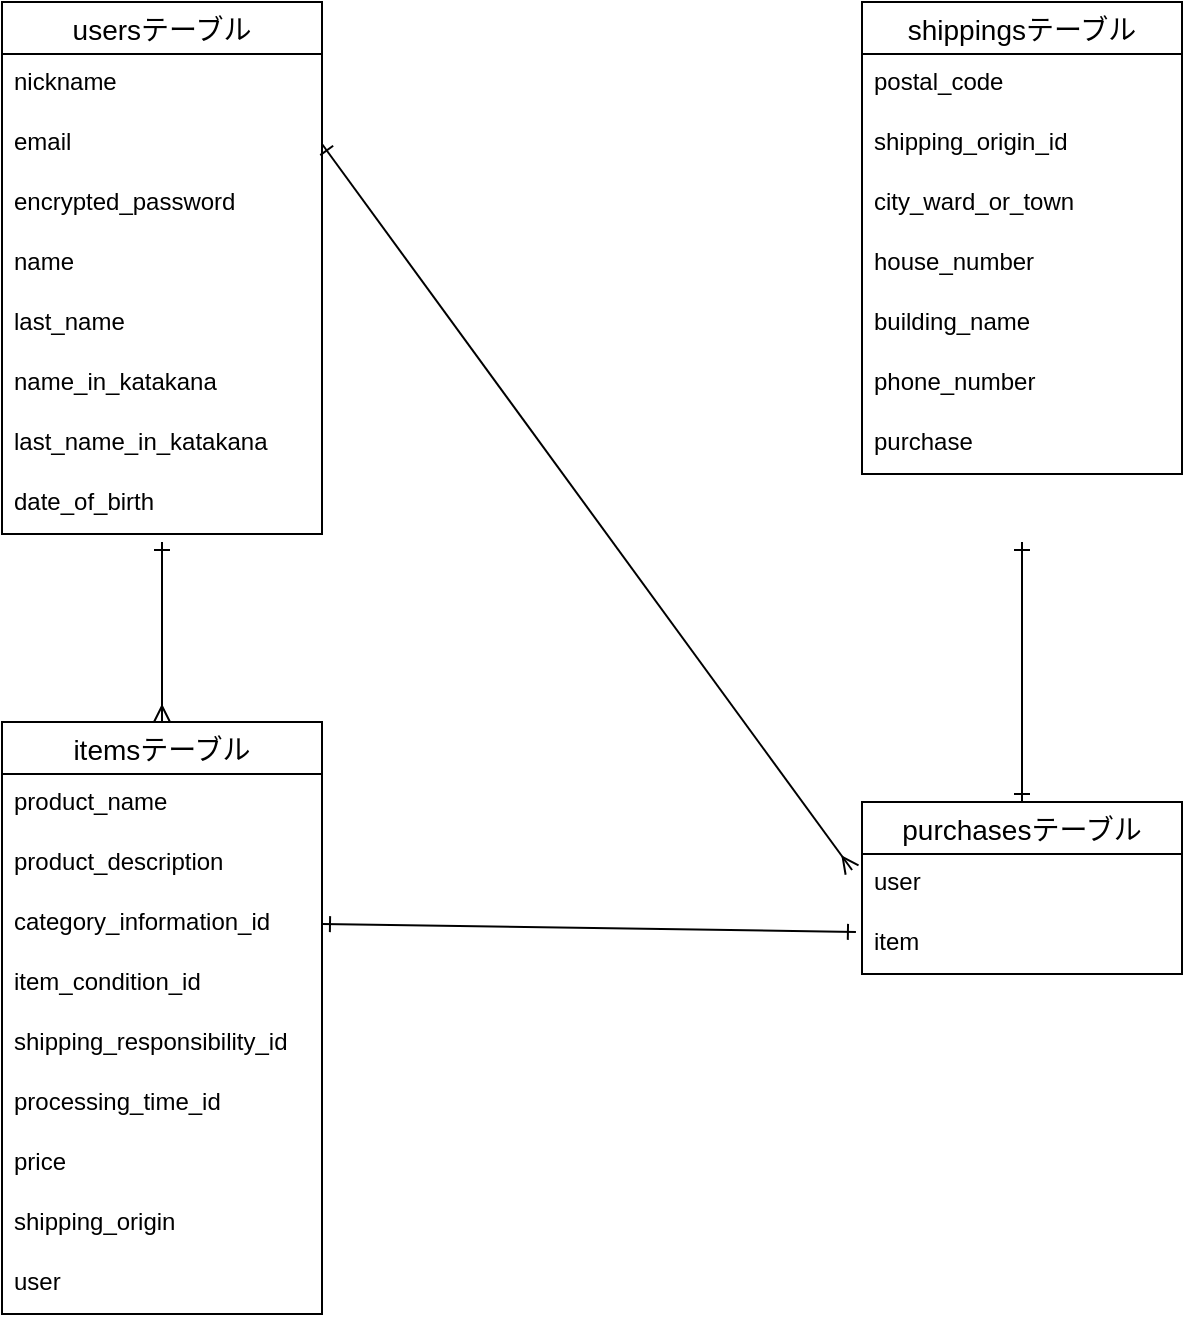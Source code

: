 <mxfile>
    <diagram id="ZI_aoH6oILmOSwa8IxNv" name="ページ1">
        <mxGraphModel dx="687" dy="682" grid="1" gridSize="10" guides="1" tooltips="1" connect="1" arrows="1" fold="1" page="1" pageScale="1" pageWidth="827" pageHeight="1169" math="0" shadow="0">
            <root>
                <mxCell id="0"/>
                <mxCell id="1" parent="0"/>
                <mxCell id="NJgDz3VbkXjWUOvIVBaH-60" value="usersテーブル" style="swimlane;fontStyle=0;childLayout=stackLayout;horizontal=1;startSize=26;horizontalStack=0;resizeParent=1;resizeParentMax=0;resizeLast=0;collapsible=1;marginBottom=0;align=center;fontSize=14;" vertex="1" parent="1">
                    <mxGeometry x="70" y="20" width="160" height="266" as="geometry"/>
                </mxCell>
                <mxCell id="NJgDz3VbkXjWUOvIVBaH-62" value="nickname&#10;" style="text;strokeColor=none;fillColor=none;spacingLeft=4;spacingRight=4;overflow=hidden;rotatable=0;points=[[0,0.5],[1,0.5]];portConstraint=eastwest;fontSize=12;" vertex="1" parent="NJgDz3VbkXjWUOvIVBaH-60">
                    <mxGeometry y="26" width="160" height="30" as="geometry"/>
                </mxCell>
                <mxCell id="NJgDz3VbkXjWUOvIVBaH-63" value="email" style="text;strokeColor=none;fillColor=none;spacingLeft=4;spacingRight=4;overflow=hidden;rotatable=0;points=[[0,0.5],[1,0.5]];portConstraint=eastwest;fontSize=12;" vertex="1" parent="NJgDz3VbkXjWUOvIVBaH-60">
                    <mxGeometry y="56" width="160" height="30" as="geometry"/>
                </mxCell>
                <mxCell id="NJgDz3VbkXjWUOvIVBaH-80" value="encrypted_password" style="text;strokeColor=none;fillColor=none;spacingLeft=4;spacingRight=4;overflow=hidden;rotatable=0;points=[[0,0.5],[1,0.5]];portConstraint=eastwest;fontSize=12;" vertex="1" parent="NJgDz3VbkXjWUOvIVBaH-60">
                    <mxGeometry y="86" width="160" height="30" as="geometry"/>
                </mxCell>
                <mxCell id="NJgDz3VbkXjWUOvIVBaH-81" value="name" style="text;strokeColor=none;fillColor=none;spacingLeft=4;spacingRight=4;overflow=hidden;rotatable=0;points=[[0,0.5],[1,0.5]];portConstraint=eastwest;fontSize=12;" vertex="1" parent="NJgDz3VbkXjWUOvIVBaH-60">
                    <mxGeometry y="116" width="160" height="30" as="geometry"/>
                </mxCell>
                <mxCell id="NJgDz3VbkXjWUOvIVBaH-119" value="last_name" style="text;strokeColor=none;fillColor=none;spacingLeft=4;spacingRight=4;overflow=hidden;rotatable=0;points=[[0,0.5],[1,0.5]];portConstraint=eastwest;fontSize=12;" vertex="1" parent="NJgDz3VbkXjWUOvIVBaH-60">
                    <mxGeometry y="146" width="160" height="30" as="geometry"/>
                </mxCell>
                <mxCell id="NJgDz3VbkXjWUOvIVBaH-83" value="name_in_katakana" style="text;strokeColor=none;fillColor=none;spacingLeft=4;spacingRight=4;overflow=hidden;rotatable=0;points=[[0,0.5],[1,0.5]];portConstraint=eastwest;fontSize=12;" vertex="1" parent="NJgDz3VbkXjWUOvIVBaH-60">
                    <mxGeometry y="176" width="160" height="30" as="geometry"/>
                </mxCell>
                <mxCell id="NJgDz3VbkXjWUOvIVBaH-120" value="last_name_in_katakana" style="text;strokeColor=none;fillColor=none;spacingLeft=4;spacingRight=4;overflow=hidden;rotatable=0;points=[[0,0.5],[1,0.5]];portConstraint=eastwest;fontSize=12;" vertex="1" parent="NJgDz3VbkXjWUOvIVBaH-60">
                    <mxGeometry y="206" width="160" height="30" as="geometry"/>
                </mxCell>
                <mxCell id="NJgDz3VbkXjWUOvIVBaH-84" value="date_of_birth&#10;" style="text;strokeColor=none;fillColor=none;spacingLeft=4;spacingRight=4;overflow=hidden;rotatable=0;points=[[0,0.5],[1,0.5]];portConstraint=eastwest;fontSize=12;" vertex="1" parent="NJgDz3VbkXjWUOvIVBaH-60">
                    <mxGeometry y="236" width="160" height="30" as="geometry"/>
                </mxCell>
                <mxCell id="NJgDz3VbkXjWUOvIVBaH-85" value="itemsテーブル" style="swimlane;fontStyle=0;childLayout=stackLayout;horizontal=1;startSize=26;horizontalStack=0;resizeParent=1;resizeParentMax=0;resizeLast=0;collapsible=1;marginBottom=0;align=center;fontSize=14;" vertex="1" parent="1">
                    <mxGeometry x="70" y="380" width="160" height="296" as="geometry"/>
                </mxCell>
                <mxCell id="NJgDz3VbkXjWUOvIVBaH-87" value="product_name" style="text;strokeColor=none;fillColor=none;spacingLeft=4;spacingRight=4;overflow=hidden;rotatable=0;points=[[0,0.5],[1,0.5]];portConstraint=eastwest;fontSize=12;" vertex="1" parent="NJgDz3VbkXjWUOvIVBaH-85">
                    <mxGeometry y="26" width="160" height="30" as="geometry"/>
                </mxCell>
                <mxCell id="NJgDz3VbkXjWUOvIVBaH-88" value="product_description" style="text;strokeColor=none;fillColor=none;spacingLeft=4;spacingRight=4;overflow=hidden;rotatable=0;points=[[0,0.5],[1,0.5]];portConstraint=eastwest;fontSize=12;" vertex="1" parent="NJgDz3VbkXjWUOvIVBaH-85">
                    <mxGeometry y="56" width="160" height="30" as="geometry"/>
                </mxCell>
                <mxCell id="NJgDz3VbkXjWUOvIVBaH-89" value="category_information_id" style="text;strokeColor=none;fillColor=none;spacingLeft=4;spacingRight=4;overflow=hidden;rotatable=0;points=[[0,0.5],[1,0.5]];portConstraint=eastwest;fontSize=12;" vertex="1" parent="NJgDz3VbkXjWUOvIVBaH-85">
                    <mxGeometry y="86" width="160" height="30" as="geometry"/>
                </mxCell>
                <mxCell id="NJgDz3VbkXjWUOvIVBaH-91" value="item_condition_id&#10;" style="text;strokeColor=none;fillColor=none;spacingLeft=4;spacingRight=4;overflow=hidden;rotatable=0;points=[[0,0.5],[1,0.5]];portConstraint=eastwest;fontSize=12;" vertex="1" parent="NJgDz3VbkXjWUOvIVBaH-85">
                    <mxGeometry y="116" width="160" height="30" as="geometry"/>
                </mxCell>
                <mxCell id="NJgDz3VbkXjWUOvIVBaH-92" value="shipping_responsibility_id&#10;" style="text;strokeColor=none;fillColor=none;spacingLeft=4;spacingRight=4;overflow=hidden;rotatable=0;points=[[0,0.5],[1,0.5]];portConstraint=eastwest;fontSize=12;" vertex="1" parent="NJgDz3VbkXjWUOvIVBaH-85">
                    <mxGeometry y="146" width="160" height="30" as="geometry"/>
                </mxCell>
                <mxCell id="NJgDz3VbkXjWUOvIVBaH-94" value="processing_time_id" style="text;strokeColor=none;fillColor=none;spacingLeft=4;spacingRight=4;overflow=hidden;rotatable=0;points=[[0,0.5],[1,0.5]];portConstraint=eastwest;fontSize=12;" vertex="1" parent="NJgDz3VbkXjWUOvIVBaH-85">
                    <mxGeometry y="176" width="160" height="30" as="geometry"/>
                </mxCell>
                <mxCell id="NJgDz3VbkXjWUOvIVBaH-95" value="price" style="text;strokeColor=none;fillColor=none;spacingLeft=4;spacingRight=4;overflow=hidden;rotatable=0;points=[[0,0.5],[1,0.5]];portConstraint=eastwest;fontSize=12;" vertex="1" parent="NJgDz3VbkXjWUOvIVBaH-85">
                    <mxGeometry y="206" width="160" height="30" as="geometry"/>
                </mxCell>
                <mxCell id="NJgDz3VbkXjWUOvIVBaH-93" value="shipping_origin" style="text;strokeColor=none;fillColor=none;spacingLeft=4;spacingRight=4;overflow=hidden;rotatable=0;points=[[0,0.5],[1,0.5]];portConstraint=eastwest;fontSize=12;" vertex="1" parent="NJgDz3VbkXjWUOvIVBaH-85">
                    <mxGeometry y="236" width="160" height="30" as="geometry"/>
                </mxCell>
                <mxCell id="NJgDz3VbkXjWUOvIVBaH-123" value="user" style="text;strokeColor=none;fillColor=none;spacingLeft=4;spacingRight=4;overflow=hidden;rotatable=0;points=[[0,0.5],[1,0.5]];portConstraint=eastwest;fontSize=12;" vertex="1" parent="NJgDz3VbkXjWUOvIVBaH-85">
                    <mxGeometry y="266" width="160" height="30" as="geometry"/>
                </mxCell>
                <mxCell id="NJgDz3VbkXjWUOvIVBaH-96" value="shippingsテーブル" style="swimlane;fontStyle=0;childLayout=stackLayout;horizontal=1;startSize=26;horizontalStack=0;resizeParent=1;resizeParentMax=0;resizeLast=0;collapsible=1;marginBottom=0;align=center;fontSize=14;" vertex="1" parent="1">
                    <mxGeometry x="500" y="20" width="160" height="236" as="geometry"/>
                </mxCell>
                <mxCell id="NJgDz3VbkXjWUOvIVBaH-98" value="postal_code" style="text;strokeColor=none;fillColor=none;spacingLeft=4;spacingRight=4;overflow=hidden;rotatable=0;points=[[0,0.5],[1,0.5]];portConstraint=eastwest;fontSize=12;" vertex="1" parent="NJgDz3VbkXjWUOvIVBaH-96">
                    <mxGeometry y="26" width="160" height="30" as="geometry"/>
                </mxCell>
                <mxCell id="NJgDz3VbkXjWUOvIVBaH-99" value="shipping_origin_id" style="text;strokeColor=none;fillColor=none;spacingLeft=4;spacingRight=4;overflow=hidden;rotatable=0;points=[[0,0.5],[1,0.5]];portConstraint=eastwest;fontSize=12;" vertex="1" parent="NJgDz3VbkXjWUOvIVBaH-96">
                    <mxGeometry y="56" width="160" height="30" as="geometry"/>
                </mxCell>
                <mxCell id="NJgDz3VbkXjWUOvIVBaH-100" value="city_ward_or_town" style="text;strokeColor=none;fillColor=none;spacingLeft=4;spacingRight=4;overflow=hidden;rotatable=0;points=[[0,0.5],[1,0.5]];portConstraint=eastwest;fontSize=12;" vertex="1" parent="NJgDz3VbkXjWUOvIVBaH-96">
                    <mxGeometry y="86" width="160" height="30" as="geometry"/>
                </mxCell>
                <mxCell id="NJgDz3VbkXjWUOvIVBaH-101" value="house_number" style="text;strokeColor=none;fillColor=none;spacingLeft=4;spacingRight=4;overflow=hidden;rotatable=0;points=[[0,0.5],[1,0.5]];portConstraint=eastwest;fontSize=12;" vertex="1" parent="NJgDz3VbkXjWUOvIVBaH-96">
                    <mxGeometry y="116" width="160" height="30" as="geometry"/>
                </mxCell>
                <mxCell id="NJgDz3VbkXjWUOvIVBaH-102" value="building_name" style="text;strokeColor=none;fillColor=none;spacingLeft=4;spacingRight=4;overflow=hidden;rotatable=0;points=[[0,0.5],[1,0.5]];portConstraint=eastwest;fontSize=12;" vertex="1" parent="NJgDz3VbkXjWUOvIVBaH-96">
                    <mxGeometry y="146" width="160" height="30" as="geometry"/>
                </mxCell>
                <mxCell id="NJgDz3VbkXjWUOvIVBaH-103" value="phone_number&#10;&#10;" style="text;strokeColor=none;fillColor=none;spacingLeft=4;spacingRight=4;overflow=hidden;rotatable=0;points=[[0,0.5],[1,0.5]];portConstraint=eastwest;fontSize=12;" vertex="1" parent="NJgDz3VbkXjWUOvIVBaH-96">
                    <mxGeometry y="176" width="160" height="30" as="geometry"/>
                </mxCell>
                <mxCell id="NJgDz3VbkXjWUOvIVBaH-121" value="purchase" style="text;strokeColor=none;fillColor=none;spacingLeft=4;spacingRight=4;overflow=hidden;rotatable=0;points=[[0,0.5],[1,0.5]];portConstraint=eastwest;fontSize=12;" vertex="1" parent="NJgDz3VbkXjWUOvIVBaH-96">
                    <mxGeometry y="206" width="160" height="30" as="geometry"/>
                </mxCell>
                <mxCell id="NJgDz3VbkXjWUOvIVBaH-105" style="html=1;startArrow=ERone;startFill=0;endArrow=ERmany;endFill=0;entryX=0.5;entryY=0;entryDx=0;entryDy=0;" edge="1" parent="1" target="NJgDz3VbkXjWUOvIVBaH-85">
                    <mxGeometry relative="1" as="geometry">
                        <mxPoint x="120" y="280" as="targetPoint"/>
                        <mxPoint x="150" y="290" as="sourcePoint"/>
                    </mxGeometry>
                </mxCell>
                <mxCell id="NJgDz3VbkXjWUOvIVBaH-113" value="" style="edgeStyle=none;html=1;startArrow=ERone;startFill=0;endArrow=ERone;endFill=0;" edge="1" parent="1" source="NJgDz3VbkXjWUOvIVBaH-107">
                    <mxGeometry relative="1" as="geometry">
                        <mxPoint x="580" y="290" as="targetPoint"/>
                    </mxGeometry>
                </mxCell>
                <mxCell id="NJgDz3VbkXjWUOvIVBaH-107" value="purchasesテーブル" style="swimlane;fontStyle=0;childLayout=stackLayout;horizontal=1;startSize=26;horizontalStack=0;resizeParent=1;resizeParentMax=0;resizeLast=0;collapsible=1;marginBottom=0;align=center;fontSize=14;" vertex="1" parent="1">
                    <mxGeometry x="500" y="420" width="160" height="86" as="geometry"/>
                </mxCell>
                <mxCell id="NJgDz3VbkXjWUOvIVBaH-114" value="user" style="text;strokeColor=none;fillColor=none;spacingLeft=4;spacingRight=4;overflow=hidden;rotatable=0;points=[[0,0.5],[1,0.5]];portConstraint=eastwest;fontSize=12;" vertex="1" parent="NJgDz3VbkXjWUOvIVBaH-107">
                    <mxGeometry y="26" width="160" height="30" as="geometry"/>
                </mxCell>
                <mxCell id="NJgDz3VbkXjWUOvIVBaH-115" value="item&#10;" style="text;strokeColor=none;fillColor=none;spacingLeft=4;spacingRight=4;overflow=hidden;rotatable=0;points=[[0,0.5],[1,0.5]];portConstraint=eastwest;fontSize=12;" vertex="1" parent="NJgDz3VbkXjWUOvIVBaH-107">
                    <mxGeometry y="56" width="160" height="30" as="geometry"/>
                </mxCell>
                <mxCell id="NJgDz3VbkXjWUOvIVBaH-111" style="edgeStyle=none;html=1;exitX=1;exitY=0.5;exitDx=0;exitDy=0;startArrow=ERone;startFill=0;endArrow=ERmany;endFill=0;entryX=-0.031;entryY=0.267;entryDx=0;entryDy=0;entryPerimeter=0;" edge="1" parent="1" source="NJgDz3VbkXjWUOvIVBaH-63" target="NJgDz3VbkXjWUOvIVBaH-114">
                    <mxGeometry relative="1" as="geometry">
                        <mxPoint x="400" y="380" as="targetPoint"/>
                    </mxGeometry>
                </mxCell>
                <mxCell id="NJgDz3VbkXjWUOvIVBaH-117" style="edgeStyle=none;html=1;exitX=1;exitY=0.5;exitDx=0;exitDy=0;entryX=-0.019;entryY=0.3;entryDx=0;entryDy=0;startArrow=ERone;startFill=0;endArrow=ERone;endFill=0;entryPerimeter=0;" edge="1" parent="1" source="NJgDz3VbkXjWUOvIVBaH-89" target="NJgDz3VbkXjWUOvIVBaH-115">
                    <mxGeometry relative="1" as="geometry">
                        <mxPoint x="500" y="511" as="targetPoint"/>
                        <Array as="points"/>
                    </mxGeometry>
                </mxCell>
            </root>
        </mxGraphModel>
    </diagram>
</mxfile>